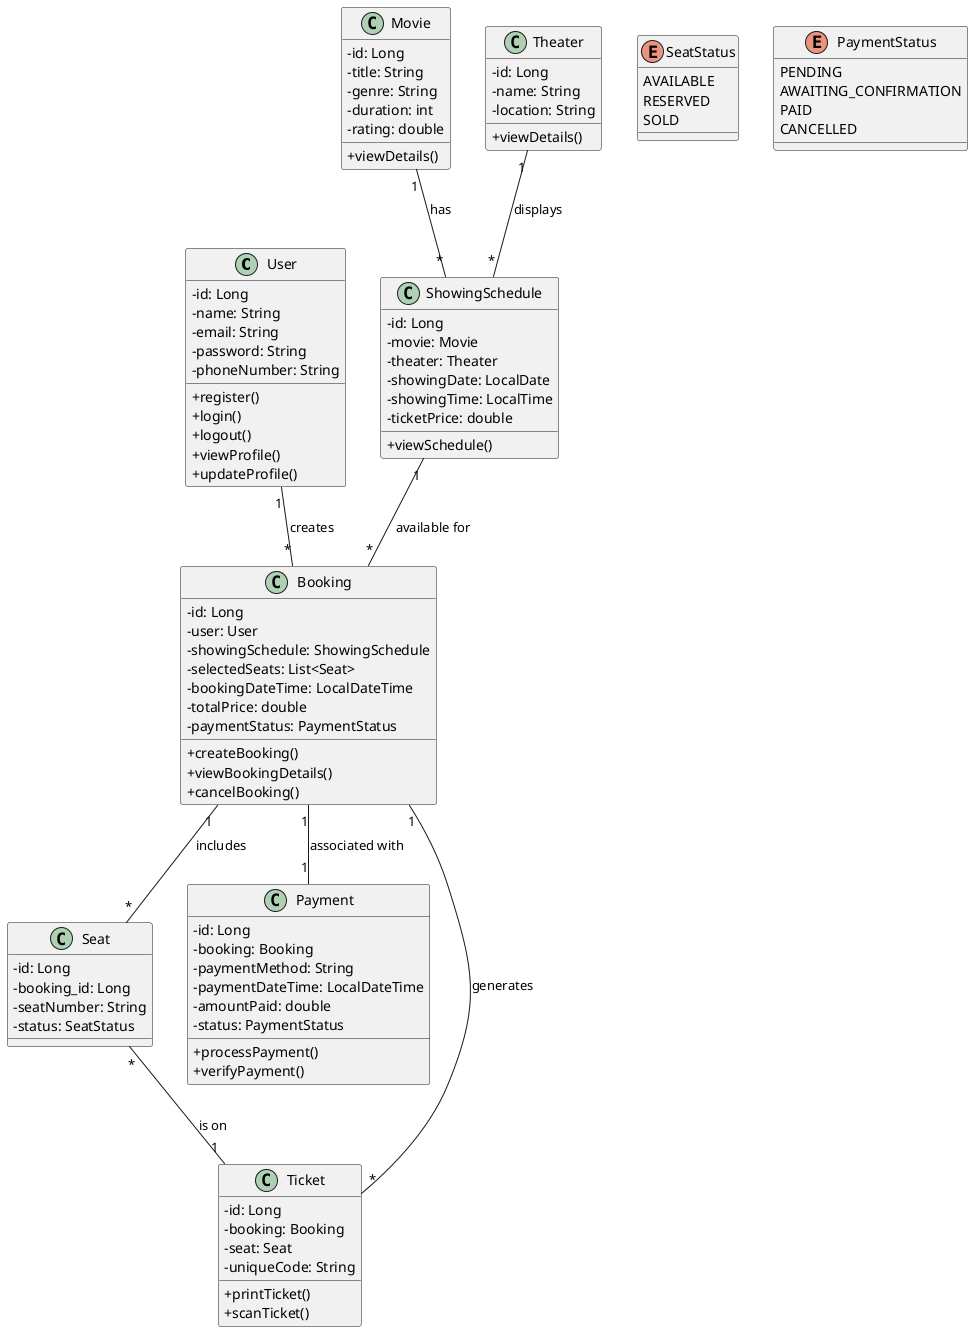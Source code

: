 @startuml

skinparam classAttributeIconSize 0
skinparam classStereotypeFontSize 8
skinparam classStereotypeFontStyle bold

class User {
  - id: Long
  - name: String
  - email: String
  - password: String
  - phoneNumber: String
  + register()
  + login()
  + logout()
  + viewProfile()
  + updateProfile()
}

class Movie {
  - id: Long
  - title: String
  - genre: String
  - duration: int
  - rating: double
  + viewDetails()
}

class ShowingSchedule {
  - id: Long
  - movie: Movie
  - theater: Theater
  - showingDate: LocalDate
  - showingTime: LocalTime
  - ticketPrice: double
  + viewSchedule()
}

class Theater {
  - id: Long
  - name: String
  - location: String
  + viewDetails()
}

class Seat {
  - id: Long
  - booking_id: Long
  - seatNumber: String
  - status: SeatStatus
}

enum SeatStatus {
  AVAILABLE
  RESERVED
  SOLD
}

class Booking {
  - id: Long
  - user: User
  - showingSchedule: ShowingSchedule
  - selectedSeats: List<Seat>
  - bookingDateTime: LocalDateTime
  - totalPrice: double
  - paymentStatus: PaymentStatus
  + createBooking()
  + viewBookingDetails()
  + cancelBooking()
}

enum PaymentStatus {
  PENDING
  AWAITING_CONFIRMATION
  PAID
  CANCELLED
}

class Payment {
  - id: Long
  - booking: Booking
  - paymentMethod: String
  - paymentDateTime: LocalDateTime
  - amountPaid: double
  - status: PaymentStatus
  + processPayment()
  + verifyPayment()
}

class Ticket {
  - id: Long
  - booking: Booking
  - seat: Seat
  - uniqueCode: String
  + printTicket()
  + scanTicket()
}

User "1" -- "*" Booking : creates
Movie "1" -- "*" ShowingSchedule : has
Theater "1" -- "*" ShowingSchedule : displays
ShowingSchedule "1" -- "*" Booking : available for
Booking "1" -- "*" Seat : includes
Booking "1" -- "1" Payment : associated with
Booking "1" -- "*" Ticket : generates
Seat "*" -- "1" Ticket : is on
@enduml